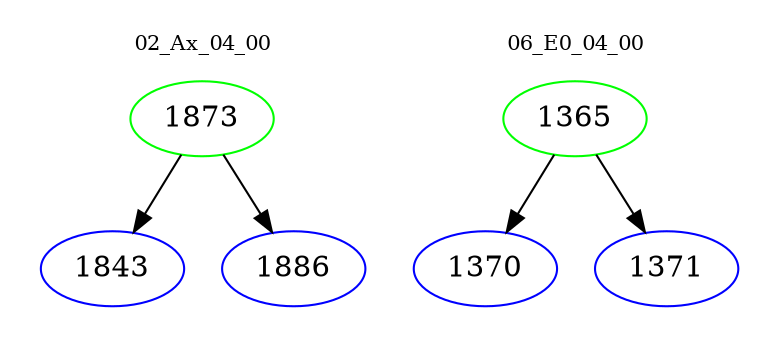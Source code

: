 digraph{
subgraph cluster_0 {
color = white
label = "02_Ax_04_00";
fontsize=10;
T0_1873 [label="1873", color="green"]
T0_1873 -> T0_1843 [color="black"]
T0_1843 [label="1843", color="blue"]
T0_1873 -> T0_1886 [color="black"]
T0_1886 [label="1886", color="blue"]
}
subgraph cluster_1 {
color = white
label = "06_E0_04_00";
fontsize=10;
T1_1365 [label="1365", color="green"]
T1_1365 -> T1_1370 [color="black"]
T1_1370 [label="1370", color="blue"]
T1_1365 -> T1_1371 [color="black"]
T1_1371 [label="1371", color="blue"]
}
}
